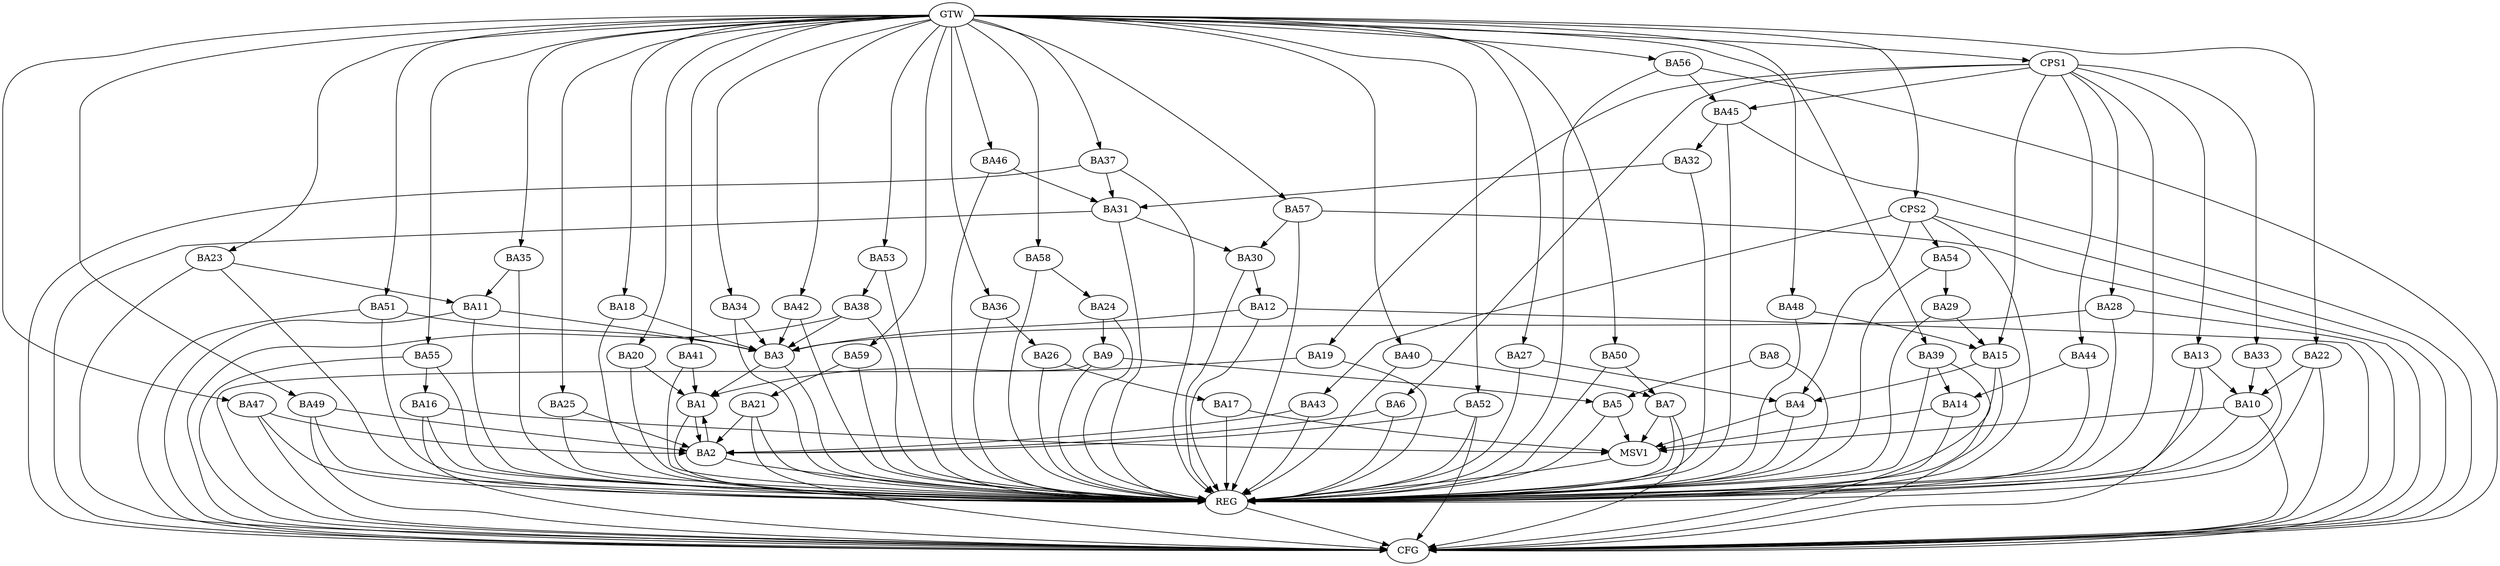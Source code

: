 strict digraph G {
  BA1 [ label="BA1" ];
  BA2 [ label="BA2" ];
  BA3 [ label="BA3" ];
  BA4 [ label="BA4" ];
  BA5 [ label="BA5" ];
  BA6 [ label="BA6" ];
  BA7 [ label="BA7" ];
  BA8 [ label="BA8" ];
  BA9 [ label="BA9" ];
  BA10 [ label="BA10" ];
  BA11 [ label="BA11" ];
  BA12 [ label="BA12" ];
  BA13 [ label="BA13" ];
  BA14 [ label="BA14" ];
  BA15 [ label="BA15" ];
  BA16 [ label="BA16" ];
  BA17 [ label="BA17" ];
  BA18 [ label="BA18" ];
  BA19 [ label="BA19" ];
  BA20 [ label="BA20" ];
  BA21 [ label="BA21" ];
  BA22 [ label="BA22" ];
  BA23 [ label="BA23" ];
  BA24 [ label="BA24" ];
  BA25 [ label="BA25" ];
  BA26 [ label="BA26" ];
  BA27 [ label="BA27" ];
  BA28 [ label="BA28" ];
  BA29 [ label="BA29" ];
  BA30 [ label="BA30" ];
  BA31 [ label="BA31" ];
  BA32 [ label="BA32" ];
  BA33 [ label="BA33" ];
  BA34 [ label="BA34" ];
  BA35 [ label="BA35" ];
  BA36 [ label="BA36" ];
  BA37 [ label="BA37" ];
  BA38 [ label="BA38" ];
  BA39 [ label="BA39" ];
  BA40 [ label="BA40" ];
  BA41 [ label="BA41" ];
  BA42 [ label="BA42" ];
  BA43 [ label="BA43" ];
  BA44 [ label="BA44" ];
  BA45 [ label="BA45" ];
  BA46 [ label="BA46" ];
  BA47 [ label="BA47" ];
  BA48 [ label="BA48" ];
  BA49 [ label="BA49" ];
  BA50 [ label="BA50" ];
  BA51 [ label="BA51" ];
  BA52 [ label="BA52" ];
  BA53 [ label="BA53" ];
  BA54 [ label="BA54" ];
  BA55 [ label="BA55" ];
  BA56 [ label="BA56" ];
  BA57 [ label="BA57" ];
  BA58 [ label="BA58" ];
  BA59 [ label="BA59" ];
  CPS1 [ label="CPS1" ];
  CPS2 [ label="CPS2" ];
  GTW [ label="GTW" ];
  REG [ label="REG" ];
  CFG [ label="CFG" ];
  MSV1 [ label="MSV1" ];
  BA1 -> BA2;
  BA2 -> BA1;
  BA3 -> BA1;
  BA6 -> BA2;
  BA8 -> BA5;
  BA9 -> BA5;
  BA13 -> BA10;
  BA15 -> BA4;
  BA19 -> BA1;
  BA20 -> BA1;
  BA21 -> BA2;
  BA22 -> BA10;
  BA23 -> BA11;
  BA24 -> BA9;
  BA25 -> BA2;
  BA26 -> BA17;
  BA27 -> BA4;
  BA29 -> BA15;
  BA30 -> BA12;
  BA31 -> BA30;
  BA32 -> BA31;
  BA33 -> BA10;
  BA34 -> BA3;
  BA35 -> BA11;
  BA36 -> BA26;
  BA37 -> BA31;
  BA39 -> BA14;
  BA40 -> BA7;
  BA41 -> BA1;
  BA42 -> BA3;
  BA43 -> BA2;
  BA44 -> BA14;
  BA45 -> BA32;
  BA46 -> BA31;
  BA47 -> BA2;
  BA48 -> BA15;
  BA49 -> BA2;
  BA50 -> BA7;
  BA52 -> BA2;
  BA53 -> BA38;
  BA54 -> BA29;
  BA55 -> BA16;
  BA56 -> BA45;
  BA57 -> BA30;
  BA58 -> BA24;
  BA59 -> BA21;
  CPS1 -> BA44;
  CPS1 -> BA13;
  CPS1 -> BA45;
  CPS1 -> BA33;
  CPS1 -> BA19;
  CPS1 -> BA28;
  CPS1 -> BA6;
  CPS1 -> BA15;
  CPS2 -> BA54;
  CPS2 -> BA43;
  CPS2 -> BA4;
  GTW -> BA18;
  GTW -> BA20;
  GTW -> BA22;
  GTW -> BA23;
  GTW -> BA25;
  GTW -> BA27;
  GTW -> BA34;
  GTW -> BA35;
  GTW -> BA36;
  GTW -> BA37;
  GTW -> BA39;
  GTW -> BA40;
  GTW -> BA41;
  GTW -> BA42;
  GTW -> BA46;
  GTW -> BA47;
  GTW -> BA48;
  GTW -> BA49;
  GTW -> BA50;
  GTW -> BA51;
  GTW -> BA52;
  GTW -> BA53;
  GTW -> BA55;
  GTW -> BA56;
  GTW -> BA57;
  GTW -> BA58;
  GTW -> BA59;
  GTW -> CPS1;
  GTW -> CPS2;
  BA1 -> REG;
  BA2 -> REG;
  BA3 -> REG;
  BA4 -> REG;
  BA5 -> REG;
  BA6 -> REG;
  BA7 -> REG;
  BA8 -> REG;
  BA9 -> REG;
  BA10 -> REG;
  BA11 -> REG;
  BA12 -> REG;
  BA13 -> REG;
  BA14 -> REG;
  BA15 -> REG;
  BA16 -> REG;
  BA17 -> REG;
  BA18 -> REG;
  BA19 -> REG;
  BA20 -> REG;
  BA21 -> REG;
  BA22 -> REG;
  BA23 -> REG;
  BA24 -> REG;
  BA25 -> REG;
  BA26 -> REG;
  BA27 -> REG;
  BA28 -> REG;
  BA29 -> REG;
  BA30 -> REG;
  BA31 -> REG;
  BA32 -> REG;
  BA33 -> REG;
  BA34 -> REG;
  BA35 -> REG;
  BA36 -> REG;
  BA37 -> REG;
  BA38 -> REG;
  BA39 -> REG;
  BA40 -> REG;
  BA41 -> REG;
  BA42 -> REG;
  BA43 -> REG;
  BA44 -> REG;
  BA45 -> REG;
  BA46 -> REG;
  BA47 -> REG;
  BA48 -> REG;
  BA49 -> REG;
  BA50 -> REG;
  BA51 -> REG;
  BA52 -> REG;
  BA53 -> REG;
  BA54 -> REG;
  BA55 -> REG;
  BA56 -> REG;
  BA57 -> REG;
  BA58 -> REG;
  BA59 -> REG;
  CPS1 -> REG;
  CPS2 -> REG;
  BA47 -> CFG;
  BA23 -> CFG;
  BA11 -> CFG;
  BA52 -> CFG;
  BA9 -> CFG;
  BA16 -> CFG;
  BA57 -> CFG;
  BA55 -> CFG;
  BA7 -> CFG;
  BA37 -> CFG;
  BA51 -> CFG;
  CPS2 -> CFG;
  BA21 -> CFG;
  BA45 -> CFG;
  BA15 -> CFG;
  BA38 -> CFG;
  BA31 -> CFG;
  BA13 -> CFG;
  BA56 -> CFG;
  BA12 -> CFG;
  BA22 -> CFG;
  BA39 -> CFG;
  BA10 -> CFG;
  BA49 -> CFG;
  BA28 -> CFG;
  REG -> CFG;
  BA18 -> BA3;
  BA28 -> BA3;
  BA11 -> BA3;
  BA12 -> BA3;
  BA38 -> BA3;
  BA51 -> BA3;
  BA4 -> MSV1;
  BA5 -> MSV1;
  BA7 -> MSV1;
  BA10 -> MSV1;
  BA14 -> MSV1;
  BA16 -> MSV1;
  BA17 -> MSV1;
  MSV1 -> REG;
}
